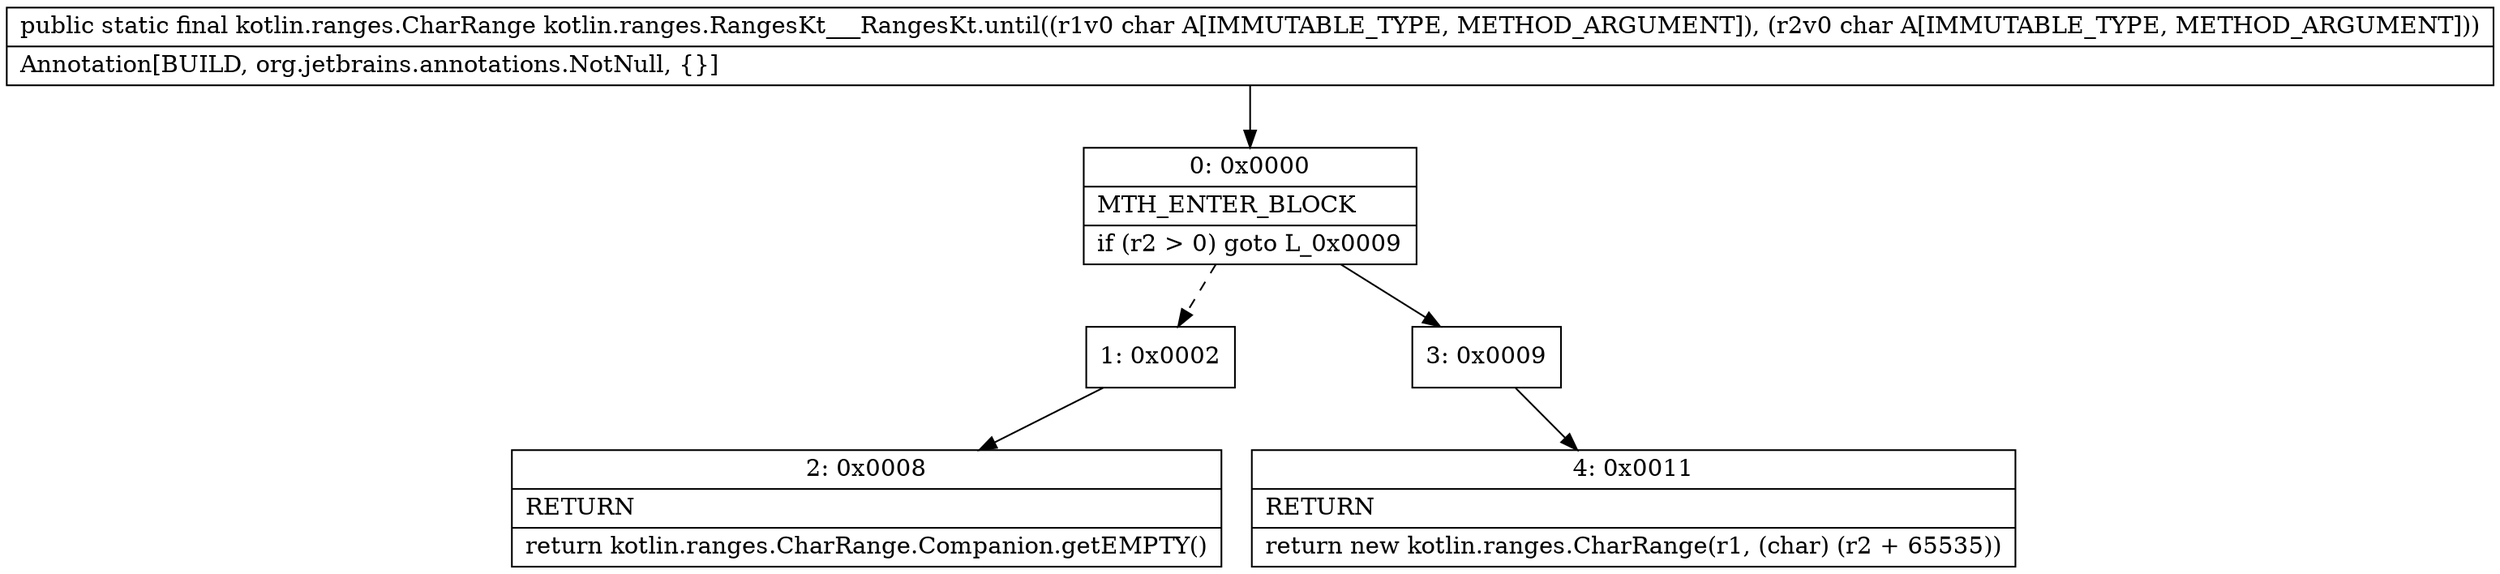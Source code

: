digraph "CFG forkotlin.ranges.RangesKt___RangesKt.until(CC)Lkotlin\/ranges\/CharRange;" {
Node_0 [shape=record,label="{0\:\ 0x0000|MTH_ENTER_BLOCK\l|if (r2 \> 0) goto L_0x0009\l}"];
Node_1 [shape=record,label="{1\:\ 0x0002}"];
Node_2 [shape=record,label="{2\:\ 0x0008|RETURN\l|return kotlin.ranges.CharRange.Companion.getEMPTY()\l}"];
Node_3 [shape=record,label="{3\:\ 0x0009}"];
Node_4 [shape=record,label="{4\:\ 0x0011|RETURN\l|return new kotlin.ranges.CharRange(r1, (char) (r2 + 65535))\l}"];
MethodNode[shape=record,label="{public static final kotlin.ranges.CharRange kotlin.ranges.RangesKt___RangesKt.until((r1v0 char A[IMMUTABLE_TYPE, METHOD_ARGUMENT]), (r2v0 char A[IMMUTABLE_TYPE, METHOD_ARGUMENT]))  | Annotation[BUILD, org.jetbrains.annotations.NotNull, \{\}]\l}"];
MethodNode -> Node_0;
Node_0 -> Node_1[style=dashed];
Node_0 -> Node_3;
Node_1 -> Node_2;
Node_3 -> Node_4;
}

